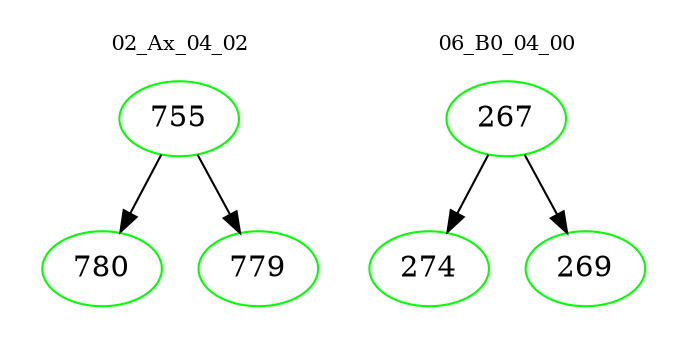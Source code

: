 digraph{
subgraph cluster_0 {
color = white
label = "02_Ax_04_02";
fontsize=10;
T0_755 [label="755", color="green"]
T0_755 -> T0_780 [color="black"]
T0_780 [label="780", color="green"]
T0_755 -> T0_779 [color="black"]
T0_779 [label="779", color="green"]
}
subgraph cluster_1 {
color = white
label = "06_B0_04_00";
fontsize=10;
T1_267 [label="267", color="green"]
T1_267 -> T1_274 [color="black"]
T1_274 [label="274", color="green"]
T1_267 -> T1_269 [color="black"]
T1_269 [label="269", color="green"]
}
}
